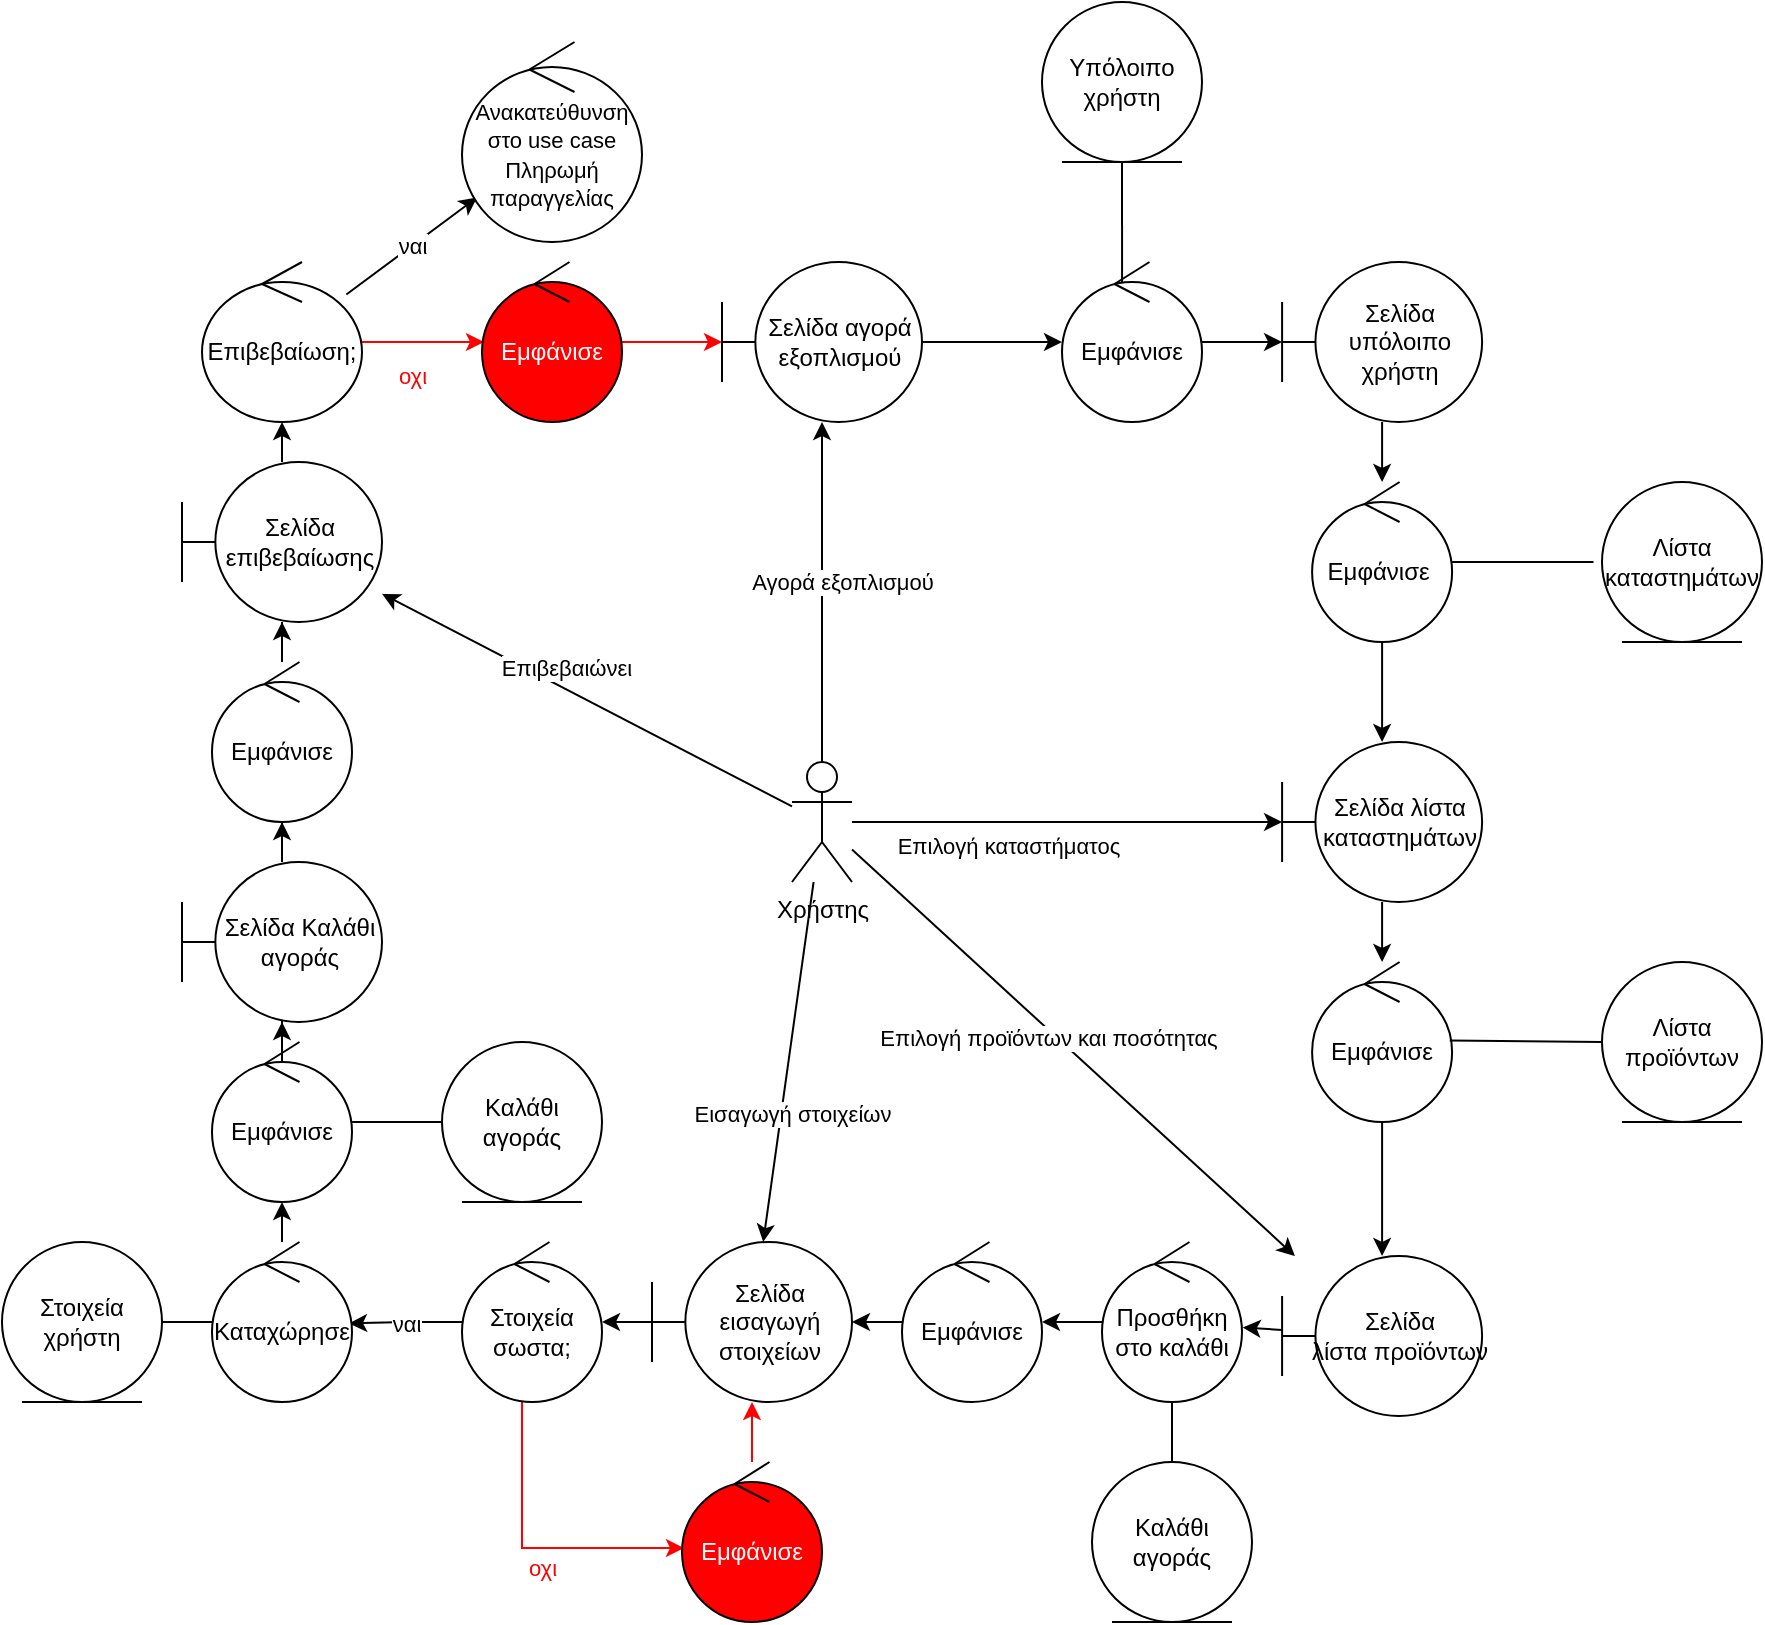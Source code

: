 <mxfile version="20.8.16" type="device"><diagram name="Σελίδα-1" id="FGW1QGgAFWrMdD9JjJ1D"><mxGraphModel dx="1418" dy="828" grid="1" gridSize="10" guides="1" tooltips="1" connect="1" arrows="1" fold="1" page="1" pageScale="1" pageWidth="1169" pageHeight="1654" math="0" shadow="0"><root><mxCell id="0"/><mxCell id="1" parent="0"/><mxCell id="D7mrrMedz6HR9OCFB-Vp-4" value="" style="rounded=0;orthogonalLoop=1;jettySize=auto;html=1;fillColor=#FF0000;strokeColor=#000000;fontColor=#000000;" parent="1" source="D7mrrMedz6HR9OCFB-Vp-1" target="D7mrrMedz6HR9OCFB-Vp-3" edge="1"><mxGeometry relative="1" as="geometry"/></mxCell><mxCell id="D7mrrMedz6HR9OCFB-Vp-5" value="&lt;font&gt;Αγορά εξοπλισμού&lt;/font&gt;" style="edgeLabel;html=1;align=center;verticalAlign=middle;resizable=0;points=[];fontColor=#000000;" parent="D7mrrMedz6HR9OCFB-Vp-4" vertex="1" connectable="0"><mxGeometry x="0.172" y="-4" relative="1" as="geometry"><mxPoint x="6" y="9" as="offset"/></mxGeometry></mxCell><mxCell id="D7mrrMedz6HR9OCFB-Vp-19" value="" style="edgeStyle=none;rounded=0;orthogonalLoop=1;jettySize=auto;html=1;fontColor=#000000;strokeColor=#000000;" parent="1" source="D7mrrMedz6HR9OCFB-Vp-1" target="D7mrrMedz6HR9OCFB-Vp-17" edge="1"><mxGeometry relative="1" as="geometry"/></mxCell><mxCell id="D7mrrMedz6HR9OCFB-Vp-20" value="Επιλογή καταστήματος" style="edgeLabel;html=1;align=center;verticalAlign=middle;resizable=0;points=[];fontColor=#000000;" parent="D7mrrMedz6HR9OCFB-Vp-19" vertex="1" connectable="0"><mxGeometry x="-0.275" y="-2" relative="1" as="geometry"><mxPoint y="10" as="offset"/></mxGeometry></mxCell><mxCell id="D7mrrMedz6HR9OCFB-Vp-25" value="" style="edgeStyle=none;rounded=0;orthogonalLoop=1;jettySize=auto;html=1;fontColor=#000000;strokeColor=#000000;" parent="1" source="D7mrrMedz6HR9OCFB-Vp-1" target="D7mrrMedz6HR9OCFB-Vp-23" edge="1"><mxGeometry relative="1" as="geometry"/></mxCell><mxCell id="D7mrrMedz6HR9OCFB-Vp-26" value="Επιλογή προϊόντων και ποσότητας" style="edgeLabel;html=1;align=center;verticalAlign=middle;resizable=0;points=[];fontColor=#000000;" parent="D7mrrMedz6HR9OCFB-Vp-25" vertex="1" connectable="0"><mxGeometry x="-0.101" y="-3" relative="1" as="geometry"><mxPoint as="offset"/></mxGeometry></mxCell><mxCell id="D7mrrMedz6HR9OCFB-Vp-30" value="" style="edgeStyle=none;rounded=0;orthogonalLoop=1;jettySize=auto;html=1;fontColor=#000000;strokeColor=#000000;" parent="1" source="D7mrrMedz6HR9OCFB-Vp-1" target="D7mrrMedz6HR9OCFB-Vp-29" edge="1"><mxGeometry relative="1" as="geometry"/></mxCell><mxCell id="D7mrrMedz6HR9OCFB-Vp-32" value="Εισαγωγή στοιχείων" style="edgeLabel;html=1;align=center;verticalAlign=middle;resizable=0;points=[];fontColor=#000000;" parent="D7mrrMedz6HR9OCFB-Vp-30" vertex="1" connectable="0"><mxGeometry x="-0.124" y="-2" relative="1" as="geometry"><mxPoint x="2" y="37" as="offset"/></mxGeometry></mxCell><mxCell id="D7mrrMedz6HR9OCFB-Vp-45" value="" style="edgeStyle=none;rounded=0;orthogonalLoop=1;jettySize=auto;html=1;fontColor=#000000;strokeColor=#000000;" parent="1" source="D7mrrMedz6HR9OCFB-Vp-1" target="D7mrrMedz6HR9OCFB-Vp-39" edge="1"><mxGeometry relative="1" as="geometry"/></mxCell><mxCell id="D7mrrMedz6HR9OCFB-Vp-46" value="Επιβεβαιώνει" style="edgeLabel;html=1;align=center;verticalAlign=middle;resizable=0;points=[];fontColor=#000000;" parent="D7mrrMedz6HR9OCFB-Vp-45" vertex="1" connectable="0"><mxGeometry x="0.397" y="-3" relative="1" as="geometry"><mxPoint x="29" y="8" as="offset"/></mxGeometry></mxCell><mxCell id="D7mrrMedz6HR9OCFB-Vp-1" value="Χρήστης" style="shape=umlActor;verticalLabelPosition=bottom;verticalAlign=top;html=1;outlineConnect=0;fontColor=#000000;" parent="1" vertex="1"><mxGeometry x="395" y="500" width="30" height="60" as="geometry"/></mxCell><mxCell id="D7mrrMedz6HR9OCFB-Vp-7" value="" style="rounded=0;orthogonalLoop=1;jettySize=auto;html=1;strokeColor=#000000;fontColor=#000000;" parent="1" source="D7mrrMedz6HR9OCFB-Vp-3" target="D7mrrMedz6HR9OCFB-Vp-6" edge="1"><mxGeometry relative="1" as="geometry"/></mxCell><mxCell id="D7mrrMedz6HR9OCFB-Vp-3" value="&lt;font&gt;Σελίδα αγορά εξοπλισμού&lt;/font&gt;" style="shape=umlBoundary;whiteSpace=wrap;html=1;strokeColor=#000000;fontColor=#000000;" parent="1" vertex="1"><mxGeometry x="360" y="250" width="100" height="80" as="geometry"/></mxCell><mxCell id="D7mrrMedz6HR9OCFB-Vp-14" value="" style="edgeStyle=none;rounded=0;orthogonalLoop=1;jettySize=auto;html=1;strokeColor=#000000;fontColor=#000000;" parent="1" source="D7mrrMedz6HR9OCFB-Vp-6" target="D7mrrMedz6HR9OCFB-Vp-10" edge="1"><mxGeometry relative="1" as="geometry"/></mxCell><mxCell id="D7mrrMedz6HR9OCFB-Vp-6" value="&lt;font&gt;Εμφάνισε&lt;/font&gt;" style="ellipse;shape=umlControl;whiteSpace=wrap;html=1;strokeColor=#000000;fontColor=#000000;" parent="1" vertex="1"><mxGeometry x="530" y="250" width="70" height="80" as="geometry"/></mxCell><mxCell id="D7mrrMedz6HR9OCFB-Vp-16" value="" style="edgeStyle=none;rounded=0;orthogonalLoop=1;jettySize=auto;html=1;strokeColor=#000000;fontColor=#000000;" parent="1" source="D7mrrMedz6HR9OCFB-Vp-10" target="D7mrrMedz6HR9OCFB-Vp-15" edge="1"><mxGeometry relative="1" as="geometry"/></mxCell><mxCell id="D7mrrMedz6HR9OCFB-Vp-10" value="&lt;font&gt;Σελίδα υπόλοιπο χρήστη&lt;/font&gt;" style="shape=umlBoundary;whiteSpace=wrap;html=1;strokeColor=#000000;fontColor=#000000;" parent="1" vertex="1"><mxGeometry x="640.05" y="250" width="100" height="80" as="geometry"/></mxCell><mxCell id="D7mrrMedz6HR9OCFB-Vp-18" value="" style="edgeStyle=none;rounded=0;orthogonalLoop=1;jettySize=auto;html=1;strokeColor=#000000;fontColor=#000000;" parent="1" source="D7mrrMedz6HR9OCFB-Vp-15" target="D7mrrMedz6HR9OCFB-Vp-17" edge="1"><mxGeometry relative="1" as="geometry"/></mxCell><mxCell id="D7mrrMedz6HR9OCFB-Vp-15" value="&lt;font&gt;Εμφάνισε&amp;nbsp;&lt;/font&gt;" style="ellipse;shape=umlControl;whiteSpace=wrap;html=1;strokeColor=#000000;fontColor=#000000;" parent="1" vertex="1"><mxGeometry x="655.05" y="360" width="70" height="80" as="geometry"/></mxCell><mxCell id="D7mrrMedz6HR9OCFB-Vp-22" value="" style="edgeStyle=none;rounded=0;orthogonalLoop=1;jettySize=auto;html=1;exitX=0.5;exitY=1;exitDx=0;exitDy=0;exitPerimeter=0;strokeColor=#000000;fontColor=#000000;" parent="1" source="D7mrrMedz6HR9OCFB-Vp-17" target="D7mrrMedz6HR9OCFB-Vp-21" edge="1"><mxGeometry relative="1" as="geometry"/></mxCell><mxCell id="D7mrrMedz6HR9OCFB-Vp-17" value="&lt;font&gt;Σελίδα λίστα καταστημάτων&lt;/font&gt;" style="shape=umlBoundary;whiteSpace=wrap;html=1;strokeColor=#000000;fontColor=#000000;" parent="1" vertex="1"><mxGeometry x="640.05" y="490" width="100" height="80" as="geometry"/></mxCell><mxCell id="D7mrrMedz6HR9OCFB-Vp-24" value="" style="edgeStyle=none;rounded=0;orthogonalLoop=1;jettySize=auto;html=1;strokeColor=#000000;fontColor=#000000;" parent="1" source="D7mrrMedz6HR9OCFB-Vp-21" target="D7mrrMedz6HR9OCFB-Vp-23" edge="1"><mxGeometry relative="1" as="geometry"/></mxCell><mxCell id="D7mrrMedz6HR9OCFB-Vp-21" value="Εμφάνισε" style="ellipse;shape=umlControl;whiteSpace=wrap;html=1;strokeColor=#000000;fontColor=#000000;" parent="1" vertex="1"><mxGeometry x="655.05" y="600" width="70" height="80" as="geometry"/></mxCell><mxCell id="D7mrrMedz6HR9OCFB-Vp-28" value="" style="edgeStyle=none;rounded=0;orthogonalLoop=1;jettySize=auto;html=1;strokeColor=#000000;entryX=1.005;entryY=0.535;entryDx=0;entryDy=0;entryPerimeter=0;fontColor=#000000;" parent="1" source="D7mrrMedz6HR9OCFB-Vp-23" target="clKJnoHxOzagXjwGChe--2" edge="1"><mxGeometry relative="1" as="geometry"><mxPoint x="619.996" y="782.219" as="targetPoint"/></mxGeometry></mxCell><mxCell id="D7mrrMedz6HR9OCFB-Vp-23" value="&lt;font&gt;Σελίδα λίστα&amp;nbsp;προϊόντων&lt;/font&gt;" style="shape=umlBoundary;whiteSpace=wrap;html=1;strokeColor=#000000;fontColor=#000000;" parent="1" vertex="1"><mxGeometry x="640.05" y="747" width="100" height="80" as="geometry"/></mxCell><mxCell id="D7mrrMedz6HR9OCFB-Vp-31" value="" style="edgeStyle=none;rounded=0;orthogonalLoop=1;jettySize=auto;html=1;strokeColor=#000000;fontColor=#000000;" parent="1" source="D7mrrMedz6HR9OCFB-Vp-27" target="D7mrrMedz6HR9OCFB-Vp-29" edge="1"><mxGeometry relative="1" as="geometry"><mxPoint x="460" y="780" as="targetPoint"/><Array as="points"><mxPoint x="470" y="780"/></Array></mxGeometry></mxCell><mxCell id="D7mrrMedz6HR9OCFB-Vp-27" value="&lt;font&gt;Εμφάνισε&lt;/font&gt;" style="ellipse;shape=umlControl;whiteSpace=wrap;html=1;strokeColor=#000000;fontColor=#000000;" parent="1" vertex="1"><mxGeometry x="450" y="740" width="70" height="80" as="geometry"/></mxCell><mxCell id="D7mrrMedz6HR9OCFB-Vp-34" value="" style="edgeStyle=none;rounded=0;orthogonalLoop=1;jettySize=auto;html=1;strokeColor=#000000;fontColor=#000000;" parent="1" source="D7mrrMedz6HR9OCFB-Vp-29" target="D7mrrMedz6HR9OCFB-Vp-33" edge="1"><mxGeometry relative="1" as="geometry"/></mxCell><mxCell id="D7mrrMedz6HR9OCFB-Vp-29" value="&lt;font&gt;Σελίδα εισαγωγή στοιχείων&lt;/font&gt;" style="shape=umlBoundary;whiteSpace=wrap;html=1;strokeColor=#000000;fontColor=#000000;" parent="1" vertex="1"><mxGeometry x="325" y="740" width="100" height="80" as="geometry"/></mxCell><mxCell id="D7mrrMedz6HR9OCFB-Vp-35" style="edgeStyle=orthogonalEdgeStyle;rounded=0;orthogonalLoop=1;jettySize=auto;html=1;fontColor=#000000;strokeColor=#FF0000;entryX=0.014;entryY=0.538;entryDx=0;entryDy=0;entryPerimeter=0;" parent="1" source="D7mrrMedz6HR9OCFB-Vp-33" target="XzfS8yWN5sf7uurUM_Dd-1" edge="1"><mxGeometry relative="1" as="geometry"><Array as="points"><mxPoint x="260" y="893"/></Array><mxPoint x="320" y="890" as="targetPoint"/></mxGeometry></mxCell><mxCell id="D7mrrMedz6HR9OCFB-Vp-36" value="οχι" style="edgeLabel;html=1;align=center;verticalAlign=middle;resizable=0;points=[];fontColor=#FF0000;" parent="D7mrrMedz6HR9OCFB-Vp-35" vertex="1" connectable="0"><mxGeometry x="0.082" y="-1" relative="1" as="geometry"><mxPoint y="9" as="offset"/></mxGeometry></mxCell><mxCell id="D7mrrMedz6HR9OCFB-Vp-38" value="&lt;font&gt;ναι&lt;/font&gt;" style="edgeStyle=orthogonalEdgeStyle;rounded=0;orthogonalLoop=1;jettySize=auto;html=1;strokeColor=#000000;entryX=0.979;entryY=0.509;entryDx=0;entryDy=0;entryPerimeter=0;fontColor=#000000;" parent="1" source="D7mrrMedz6HR9OCFB-Vp-33" target="7Z9PGxr5iKdYBE7yg34v-6" edge="1"><mxGeometry relative="1" as="geometry"><mxPoint x="210" y="750" as="targetPoint"/></mxGeometry></mxCell><mxCell id="D7mrrMedz6HR9OCFB-Vp-33" value="&lt;font&gt;Στοιχεία σωστα;&lt;/font&gt;" style="ellipse;shape=umlControl;whiteSpace=wrap;html=1;strokeColor=#000000;fontColor=#000000;" parent="1" vertex="1"><mxGeometry x="230" y="740" width="70" height="80" as="geometry"/></mxCell><mxCell id="7Z9PGxr5iKdYBE7yg34v-5" value="" style="edgeStyle=orthogonalEdgeStyle;rounded=0;orthogonalLoop=1;jettySize=auto;html=1;fontColor=#000000;strokeColor=#000000;" parent="1" source="D7mrrMedz6HR9OCFB-Vp-37" target="clKJnoHxOzagXjwGChe--5" edge="1"><mxGeometry relative="1" as="geometry"/></mxCell><mxCell id="D7mrrMedz6HR9OCFB-Vp-37" value="&lt;font&gt;Εμφάνισε&lt;/font&gt;" style="ellipse;shape=umlControl;whiteSpace=wrap;html=1;strokeColor=#000000;fontColor=#000000;" parent="1" vertex="1"><mxGeometry x="105" y="640" width="70" height="80" as="geometry"/></mxCell><mxCell id="D7mrrMedz6HR9OCFB-Vp-42" value="" style="rounded=0;orthogonalLoop=1;jettySize=auto;html=1;strokeColor=#000000;fontColor=#000000;" parent="1" source="D7mrrMedz6HR9OCFB-Vp-39" target="D7mrrMedz6HR9OCFB-Vp-41" edge="1"><mxGeometry relative="1" as="geometry"/></mxCell><mxCell id="D7mrrMedz6HR9OCFB-Vp-39" value="&lt;font&gt;Σελίδα επιβεβαίωσης&lt;/font&gt;" style="shape=umlBoundary;whiteSpace=wrap;html=1;strokeColor=#000000;fontColor=#000000;" parent="1" vertex="1"><mxGeometry x="90" y="350" width="100" height="80" as="geometry"/></mxCell><mxCell id="D7mrrMedz6HR9OCFB-Vp-43" value="" style="edgeStyle=none;rounded=0;orthogonalLoop=1;jettySize=auto;html=1;fontColor=#000000;strokeColor=#FF0000;entryX=0.014;entryY=0.5;entryDx=0;entryDy=0;entryPerimeter=0;" parent="1" source="D7mrrMedz6HR9OCFB-Vp-41" target="ifrLePhWn4xktOENYL3U-1" edge="1"><mxGeometry relative="1" as="geometry"><mxPoint x="240" y="290" as="targetPoint"/></mxGeometry></mxCell><mxCell id="D7mrrMedz6HR9OCFB-Vp-44" value="οχι" style="edgeLabel;html=1;align=center;verticalAlign=middle;resizable=0;points=[];fontColor=#FF0000;" parent="D7mrrMedz6HR9OCFB-Vp-43" vertex="1" connectable="0"><mxGeometry x="-0.208" relative="1" as="geometry"><mxPoint x="1" y="17" as="offset"/></mxGeometry></mxCell><mxCell id="D7mrrMedz6HR9OCFB-Vp-48" value="" style="edgeStyle=none;rounded=0;orthogonalLoop=1;jettySize=auto;html=1;fontColor=#000000;" parent="1" edge="1"><mxGeometry relative="1" as="geometry"><mxPoint x="148.002" y="320.07" as="sourcePoint"/><mxPoint x="148.889" y="320.0" as="targetPoint"/></mxGeometry></mxCell><mxCell id="clKJnoHxOzagXjwGChe--10" value="ναι" style="rounded=0;orthogonalLoop=1;jettySize=auto;html=1;strokeColor=#000000;fontColor=#000000;fillColor=#FF0000;" parent="1" source="D7mrrMedz6HR9OCFB-Vp-41" target="clKJnoHxOzagXjwGChe--9" edge="1"><mxGeometry relative="1" as="geometry"/></mxCell><mxCell id="D7mrrMedz6HR9OCFB-Vp-41" value="&lt;font&gt;Επιβεβαίωση;&lt;/font&gt;" style="ellipse;shape=umlControl;whiteSpace=wrap;html=1;strokeColor=#000000;fontColor=#000000;" parent="1" vertex="1"><mxGeometry x="100" y="250" width="80" height="80" as="geometry"/></mxCell><mxCell id="clKJnoHxOzagXjwGChe--1" value="Καλάθι αγοράς" style="ellipse;shape=umlEntity;whiteSpace=wrap;html=1;strokeColor=#000000;fontColor=#000000;" parent="1" vertex="1"><mxGeometry x="545" y="850" width="80" height="80" as="geometry"/></mxCell><mxCell id="clKJnoHxOzagXjwGChe--3" value="" style="edgeStyle=orthogonalEdgeStyle;rounded=0;orthogonalLoop=1;jettySize=auto;html=1;strokeColor=#000000;fontColor=#000000;fillColor=#FF0000;" parent="1" source="clKJnoHxOzagXjwGChe--2" target="D7mrrMedz6HR9OCFB-Vp-27" edge="1"><mxGeometry relative="1" as="geometry"/></mxCell><mxCell id="clKJnoHxOzagXjwGChe--4" value="" style="edgeStyle=orthogonalEdgeStyle;rounded=0;orthogonalLoop=1;jettySize=auto;html=1;strokeColor=#000000;fontColor=#000000;fillColor=#FF0000;endArrow=none;endFill=0;" parent="1" source="clKJnoHxOzagXjwGChe--2" target="clKJnoHxOzagXjwGChe--1" edge="1"><mxGeometry relative="1" as="geometry"/></mxCell><mxCell id="clKJnoHxOzagXjwGChe--2" value="Προσθήκη στο καλάθι" style="ellipse;shape=umlControl;whiteSpace=wrap;html=1;strokeColor=#000000;fontColor=#000000;" parent="1" vertex="1"><mxGeometry x="550" y="740" width="70" height="80" as="geometry"/></mxCell><mxCell id="clKJnoHxOzagXjwGChe--7" value="" style="edgeStyle=orthogonalEdgeStyle;rounded=0;orthogonalLoop=1;jettySize=auto;html=1;strokeColor=#000000;fontColor=#000000;fillColor=#FF0000;" parent="1" source="clKJnoHxOzagXjwGChe--5" target="clKJnoHxOzagXjwGChe--6" edge="1"><mxGeometry relative="1" as="geometry"/></mxCell><mxCell id="clKJnoHxOzagXjwGChe--5" value="Σελίδα Καλάθι αγοράς" style="shape=umlBoundary;whiteSpace=wrap;html=1;strokeColor=#000000;fontColor=#000000;" parent="1" vertex="1"><mxGeometry x="90" y="550" width="100" height="80" as="geometry"/></mxCell><mxCell id="clKJnoHxOzagXjwGChe--8" value="" style="edgeStyle=orthogonalEdgeStyle;rounded=0;orthogonalLoop=1;jettySize=auto;html=1;strokeColor=#000000;fontColor=#000000;fillColor=#FF0000;" parent="1" source="clKJnoHxOzagXjwGChe--6" target="D7mrrMedz6HR9OCFB-Vp-39" edge="1"><mxGeometry relative="1" as="geometry"/></mxCell><mxCell id="clKJnoHxOzagXjwGChe--6" value="Εμφάνισε" style="ellipse;shape=umlControl;whiteSpace=wrap;html=1;strokeColor=#000000;fontColor=#000000;" parent="1" vertex="1"><mxGeometry x="105" y="450" width="70" height="80" as="geometry"/></mxCell><mxCell id="clKJnoHxOzagXjwGChe--9" value="&lt;font style=&quot;font-size: 11px;&quot;&gt;Ανακατεύθυνση στο use case Πληρωμή παραγγελίας&lt;/font&gt;" style="ellipse;shape=umlControl;whiteSpace=wrap;html=1;strokeColor=#000000;fontColor=#000000;" parent="1" vertex="1"><mxGeometry x="230" y="140" width="90" height="100" as="geometry"/></mxCell><mxCell id="7Z9PGxr5iKdYBE7yg34v-1" value="Υπόλοιπο χρήστη" style="ellipse;shape=umlEntity;whiteSpace=wrap;html=1;fontColor=#000000;strokeColor=#000000;" parent="1" vertex="1"><mxGeometry x="520" y="120" width="80" height="80" as="geometry"/></mxCell><mxCell id="7Z9PGxr5iKdYBE7yg34v-2" value="Λίστα καταστημάτων" style="ellipse;shape=umlEntity;whiteSpace=wrap;html=1;fontColor=#000000;strokeColor=#000000;" parent="1" vertex="1"><mxGeometry x="800" y="360" width="80" height="80" as="geometry"/></mxCell><mxCell id="7Z9PGxr5iKdYBE7yg34v-3" value="Λίστα προϊόντων" style="ellipse;shape=umlEntity;whiteSpace=wrap;html=1;fontColor=#000000;strokeColor=#000000;" parent="1" vertex="1"><mxGeometry x="800" y="600" width="80" height="80" as="geometry"/></mxCell><mxCell id="7Z9PGxr5iKdYBE7yg34v-4" value="Στοιχεία χρήστη" style="ellipse;shape=umlEntity;whiteSpace=wrap;html=1;fontColor=#000000;strokeColor=#000000;" parent="1" vertex="1"><mxGeometry y="740" width="80" height="80" as="geometry"/></mxCell><mxCell id="7Z9PGxr5iKdYBE7yg34v-7" value="" style="edgeStyle=orthogonalEdgeStyle;rounded=0;orthogonalLoop=1;jettySize=auto;html=1;fontColor=#000000;strokeColor=#000000;" parent="1" source="7Z9PGxr5iKdYBE7yg34v-6" edge="1"><mxGeometry relative="1" as="geometry"><mxPoint x="140" y="720" as="targetPoint"/></mxGeometry></mxCell><mxCell id="7Z9PGxr5iKdYBE7yg34v-8" value="" style="edgeStyle=orthogonalEdgeStyle;rounded=0;orthogonalLoop=1;jettySize=auto;html=1;endArrow=none;endFill=0;fontColor=#000000;strokeColor=#000000;" parent="1" source="7Z9PGxr5iKdYBE7yg34v-6" target="7Z9PGxr5iKdYBE7yg34v-4" edge="1"><mxGeometry relative="1" as="geometry"/></mxCell><mxCell id="7Z9PGxr5iKdYBE7yg34v-6" value="Καταχώρησε" style="ellipse;shape=umlControl;whiteSpace=wrap;html=1;fontColor=#000000;strokeColor=#000000;" parent="1" vertex="1"><mxGeometry x="105" y="740" width="70" height="80" as="geometry"/></mxCell><mxCell id="7Z9PGxr5iKdYBE7yg34v-9" value="" style="endArrow=none;html=1;rounded=0;entryX=0;entryY=0.5;entryDx=0;entryDy=0;exitX=0.983;exitY=0.49;exitDx=0;exitDy=0;exitPerimeter=0;fontColor=#000000;strokeColor=#000000;" parent="1" source="D7mrrMedz6HR9OCFB-Vp-21" target="7Z9PGxr5iKdYBE7yg34v-3" edge="1"><mxGeometry width="50" height="50" relative="1" as="geometry"><mxPoint x="730" y="640" as="sourcePoint"/><mxPoint x="790" y="590" as="targetPoint"/></mxGeometry></mxCell><mxCell id="7Z9PGxr5iKdYBE7yg34v-10" value="" style="endArrow=none;html=1;rounded=0;fontColor=#000000;strokeColor=#000000;" parent="1" source="D7mrrMedz6HR9OCFB-Vp-15" edge="1"><mxGeometry width="50" height="50" relative="1" as="geometry"><mxPoint x="725.05" y="450" as="sourcePoint"/><mxPoint x="795.761" y="400" as="targetPoint"/></mxGeometry></mxCell><mxCell id="7Z9PGxr5iKdYBE7yg34v-11" value="" style="endArrow=none;html=1;rounded=0;exitX=0.429;exitY=0.125;exitDx=0;exitDy=0;exitPerimeter=0;fontColor=#000000;strokeColor=#000000;" parent="1" source="D7mrrMedz6HR9OCFB-Vp-6" edge="1"><mxGeometry width="50" height="50" relative="1" as="geometry"><mxPoint x="510" y="250" as="sourcePoint"/><mxPoint x="560" y="200" as="targetPoint"/></mxGeometry></mxCell><mxCell id="7Z9PGxr5iKdYBE7yg34v-12" value="Καλάθι αγοράς" style="ellipse;shape=umlEntity;whiteSpace=wrap;html=1;strokeColor=#000000;fontColor=#000000;" parent="1" vertex="1"><mxGeometry x="220" y="640" width="80" height="80" as="geometry"/></mxCell><mxCell id="7Z9PGxr5iKdYBE7yg34v-13" value="" style="endArrow=none;html=1;rounded=0;fontColor=#000000;strokeColor=#000000;" parent="1" edge="1"><mxGeometry width="50" height="50" relative="1" as="geometry"><mxPoint x="175" y="680" as="sourcePoint"/><mxPoint x="220" y="680" as="targetPoint"/></mxGeometry></mxCell><mxCell id="XzfS8yWN5sf7uurUM_Dd-2" value="" style="edgeStyle=orthogonalEdgeStyle;rounded=0;orthogonalLoop=1;jettySize=auto;html=1;strokeColor=#FF0000;" parent="1" source="XzfS8yWN5sf7uurUM_Dd-1" target="D7mrrMedz6HR9OCFB-Vp-29" edge="1"><mxGeometry relative="1" as="geometry"/></mxCell><mxCell id="XzfS8yWN5sf7uurUM_Dd-1" value="&lt;font color=&quot;#ffffff&quot;&gt;Εμφάνισε&lt;/font&gt;" style="ellipse;shape=umlControl;whiteSpace=wrap;html=1;fillColor=#FF0000;" parent="1" vertex="1"><mxGeometry x="340" y="850" width="70" height="80" as="geometry"/></mxCell><mxCell id="ifrLePhWn4xktOENYL3U-2" value="" style="edgeStyle=orthogonalEdgeStyle;rounded=0;orthogonalLoop=1;jettySize=auto;html=1;strokeColor=#FF0000;" edge="1" parent="1" source="ifrLePhWn4xktOENYL3U-1" target="D7mrrMedz6HR9OCFB-Vp-3"><mxGeometry relative="1" as="geometry"/></mxCell><mxCell id="ifrLePhWn4xktOENYL3U-1" value="&lt;font color=&quot;#ffffff&quot;&gt;Εμφάνισε&lt;/font&gt;" style="ellipse;shape=umlControl;whiteSpace=wrap;html=1;strokeColor=#000000;fillColor=#FF0000;" vertex="1" parent="1"><mxGeometry x="240" y="250" width="70" height="80" as="geometry"/></mxCell></root></mxGraphModel></diagram></mxfile>